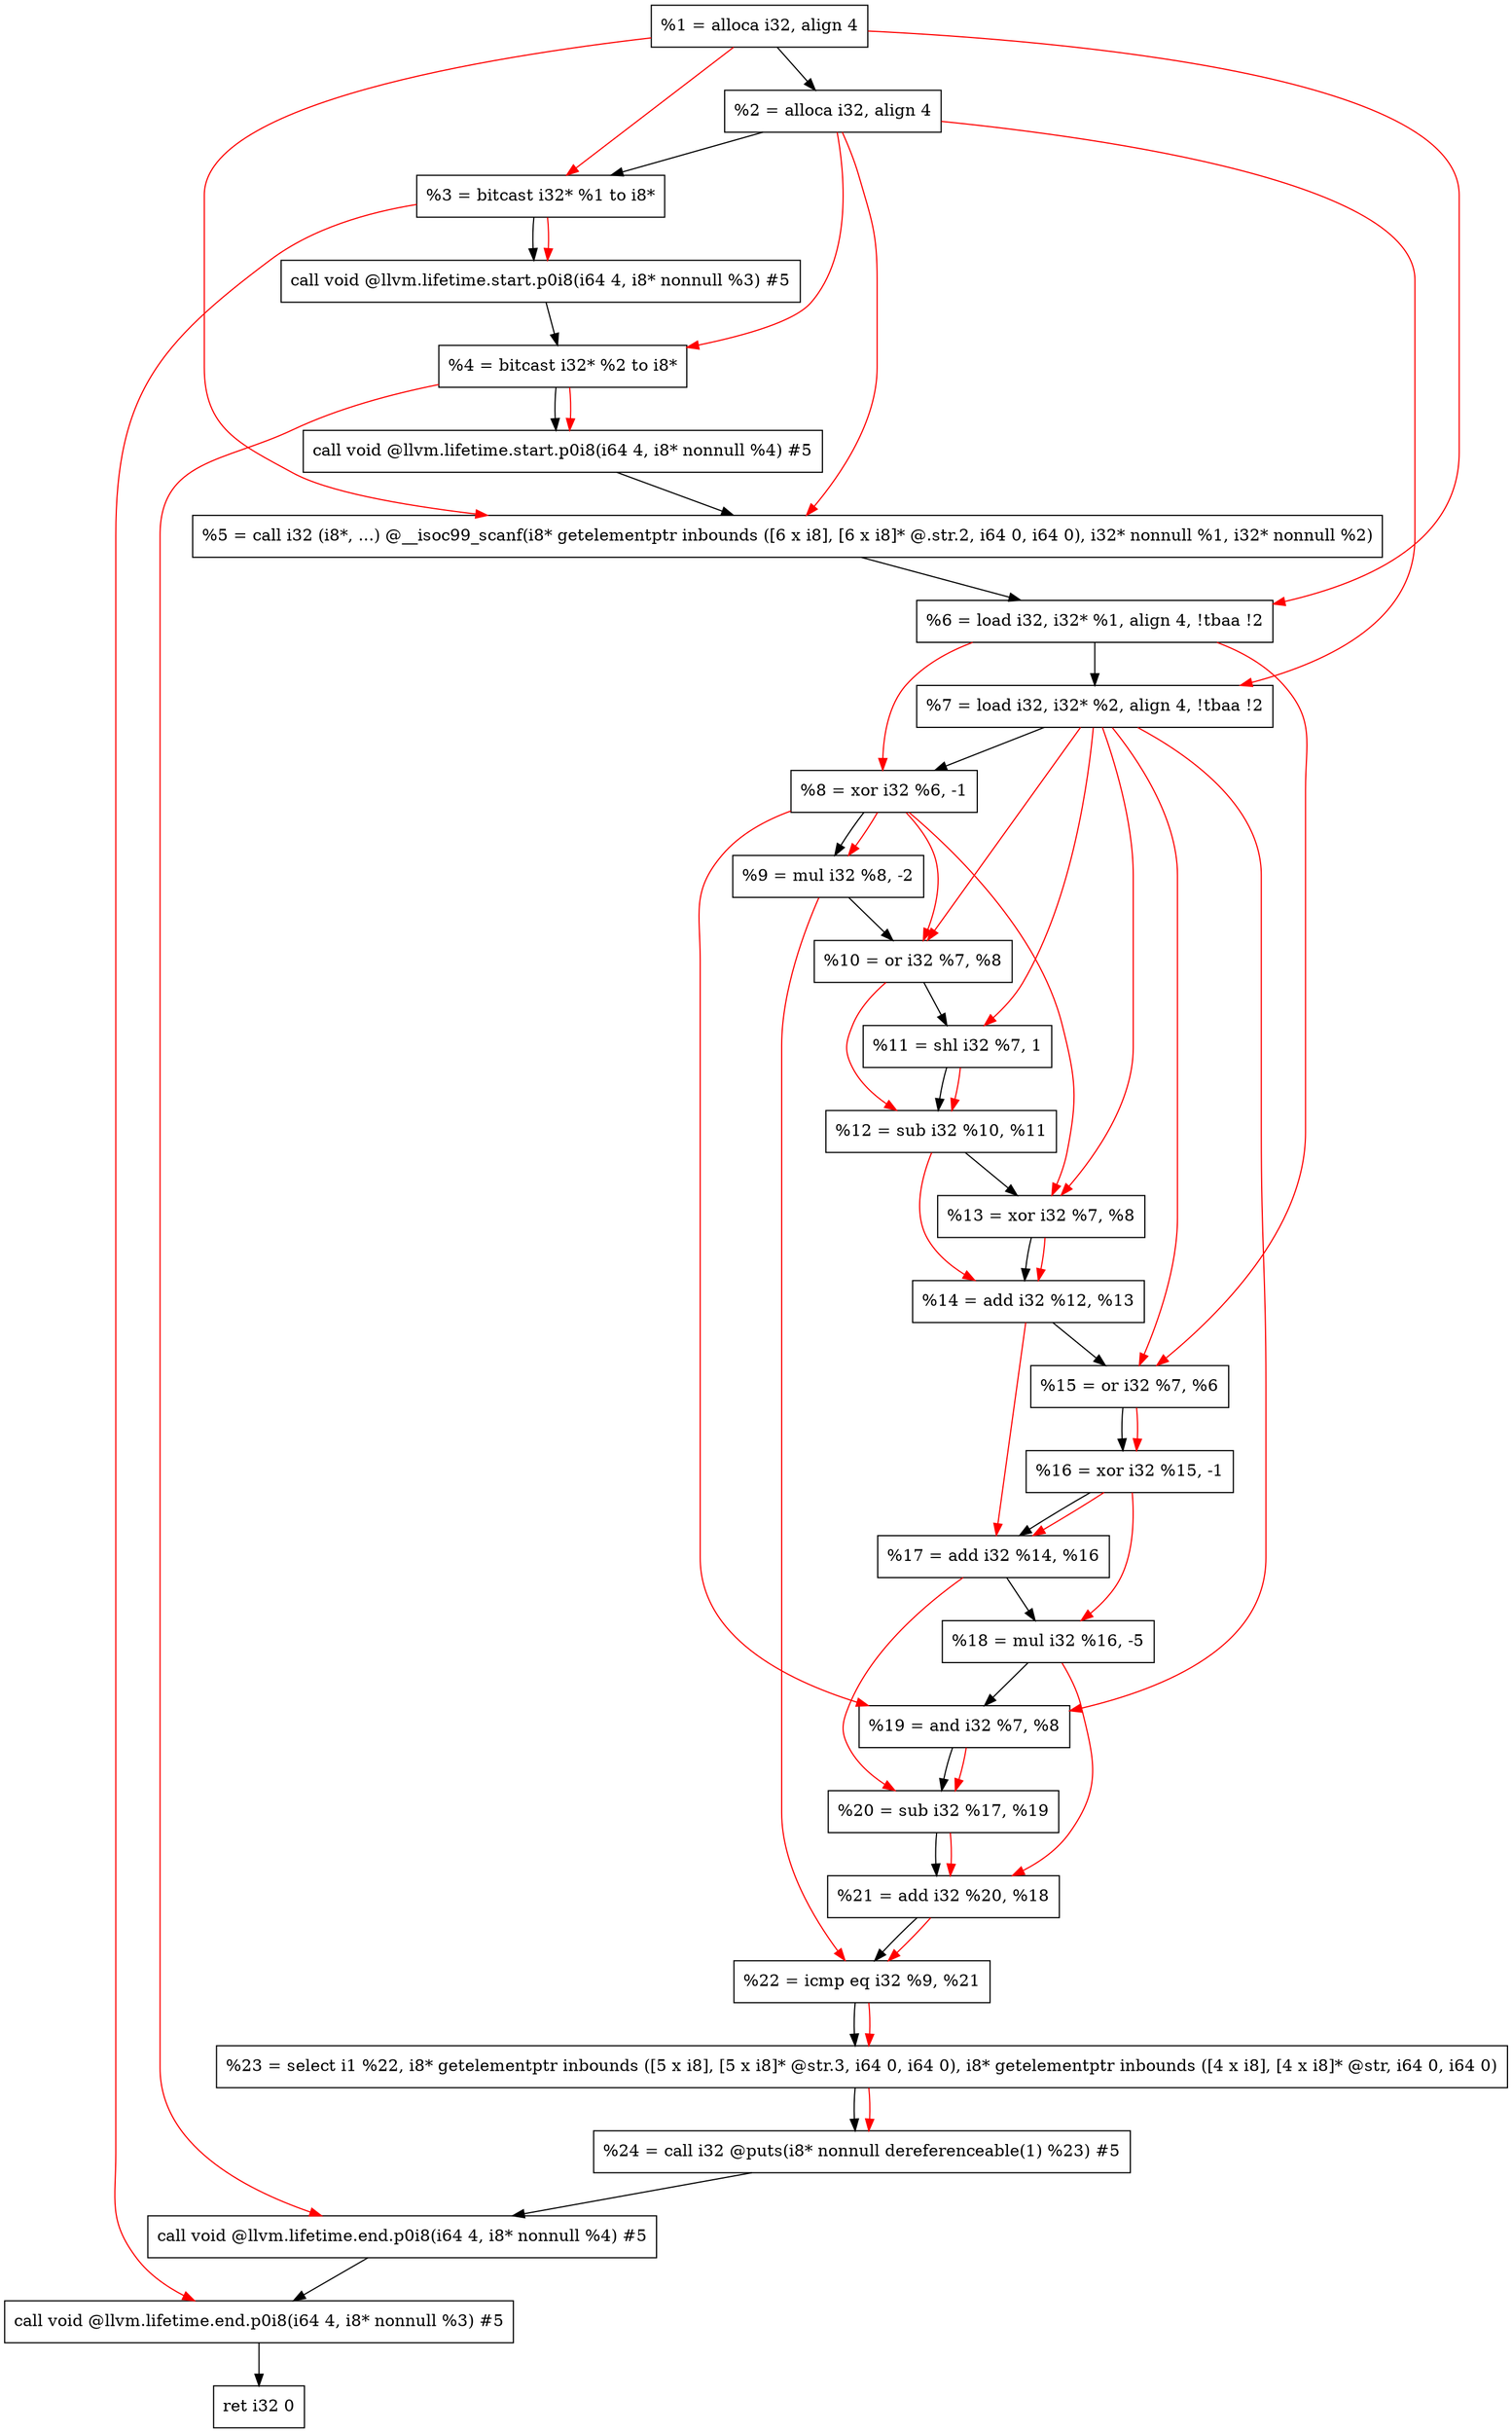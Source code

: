 digraph "DFG for'main' function" {
	Node0xb79758[shape=record, label="  %1 = alloca i32, align 4"];
	Node0xb797d8[shape=record, label="  %2 = alloca i32, align 4"];
	Node0xb79868[shape=record, label="  %3 = bitcast i32* %1 to i8*"];
	Node0xb79cc8[shape=record, label="  call void @llvm.lifetime.start.p0i8(i64 4, i8* nonnull %3) #5"];
	Node0xb79da8[shape=record, label="  %4 = bitcast i32* %2 to i8*"];
	Node0xb79ec8[shape=record, label="  call void @llvm.lifetime.start.p0i8(i64 4, i8* nonnull %4) #5"];
	Node0xb7a100[shape=record, label="  %5 = call i32 (i8*, ...) @__isoc99_scanf(i8* getelementptr inbounds ([6 x i8], [6 x i8]* @.str.2, i64 0, i64 0), i32* nonnull %1, i32* nonnull %2)"];
	Node0xb7a1b8[shape=record, label="  %6 = load i32, i32* %1, align 4, !tbaa !2"];
	Node0xb7b128[shape=record, label="  %7 = load i32, i32* %2, align 4, !tbaa !2"];
	Node0xb7b7b0[shape=record, label="  %8 = xor i32 %6, -1"];
	Node0xb7b820[shape=record, label="  %9 = mul i32 %8, -2"];
	Node0xb7b890[shape=record, label="  %10 = or i32 %7, %8"];
	Node0xb7b900[shape=record, label="  %11 = shl i32 %7, 1"];
	Node0xb7b970[shape=record, label="  %12 = sub i32 %10, %11"];
	Node0xb7b9e0[shape=record, label="  %13 = xor i32 %7, %8"];
	Node0xb7ba50[shape=record, label="  %14 = add i32 %12, %13"];
	Node0xb7bac0[shape=record, label="  %15 = or i32 %7, %6"];
	Node0xb7bb30[shape=record, label="  %16 = xor i32 %15, -1"];
	Node0xb7bba0[shape=record, label="  %17 = add i32 %14, %16"];
	Node0xb7bc10[shape=record, label="  %18 = mul i32 %16, -5"];
	Node0xb7bc80[shape=record, label="  %19 = and i32 %7, %8"];
	Node0xb7bcf0[shape=record, label="  %20 = sub i32 %17, %19"];
	Node0xb7bd60[shape=record, label="  %21 = add i32 %20, %18"];
	Node0xb7bdd0[shape=record, label="  %22 = icmp eq i32 %9, %21"];
	Node0xb1a9d8[shape=record, label="  %23 = select i1 %22, i8* getelementptr inbounds ([5 x i8], [5 x i8]* @str.3, i64 0, i64 0), i8* getelementptr inbounds ([4 x i8], [4 x i8]* @str, i64 0, i64 0)"];
	Node0xb7be60[shape=record, label="  %24 = call i32 @puts(i8* nonnull dereferenceable(1) %23) #5"];
	Node0xb7c0b8[shape=record, label="  call void @llvm.lifetime.end.p0i8(i64 4, i8* nonnull %4) #5"];
	Node0xb7c218[shape=record, label="  call void @llvm.lifetime.end.p0i8(i64 4, i8* nonnull %3) #5"];
	Node0xb7c2d8[shape=record, label="  ret i32 0"];
	Node0xb79758 -> Node0xb797d8;
	Node0xb797d8 -> Node0xb79868;
	Node0xb79868 -> Node0xb79cc8;
	Node0xb79cc8 -> Node0xb79da8;
	Node0xb79da8 -> Node0xb79ec8;
	Node0xb79ec8 -> Node0xb7a100;
	Node0xb7a100 -> Node0xb7a1b8;
	Node0xb7a1b8 -> Node0xb7b128;
	Node0xb7b128 -> Node0xb7b7b0;
	Node0xb7b7b0 -> Node0xb7b820;
	Node0xb7b820 -> Node0xb7b890;
	Node0xb7b890 -> Node0xb7b900;
	Node0xb7b900 -> Node0xb7b970;
	Node0xb7b970 -> Node0xb7b9e0;
	Node0xb7b9e0 -> Node0xb7ba50;
	Node0xb7ba50 -> Node0xb7bac0;
	Node0xb7bac0 -> Node0xb7bb30;
	Node0xb7bb30 -> Node0xb7bba0;
	Node0xb7bba0 -> Node0xb7bc10;
	Node0xb7bc10 -> Node0xb7bc80;
	Node0xb7bc80 -> Node0xb7bcf0;
	Node0xb7bcf0 -> Node0xb7bd60;
	Node0xb7bd60 -> Node0xb7bdd0;
	Node0xb7bdd0 -> Node0xb1a9d8;
	Node0xb1a9d8 -> Node0xb7be60;
	Node0xb7be60 -> Node0xb7c0b8;
	Node0xb7c0b8 -> Node0xb7c218;
	Node0xb7c218 -> Node0xb7c2d8;
edge [color=red]
	Node0xb79758 -> Node0xb79868;
	Node0xb79868 -> Node0xb79cc8;
	Node0xb797d8 -> Node0xb79da8;
	Node0xb79da8 -> Node0xb79ec8;
	Node0xb79758 -> Node0xb7a100;
	Node0xb797d8 -> Node0xb7a100;
	Node0xb79758 -> Node0xb7a1b8;
	Node0xb797d8 -> Node0xb7b128;
	Node0xb7a1b8 -> Node0xb7b7b0;
	Node0xb7b7b0 -> Node0xb7b820;
	Node0xb7b128 -> Node0xb7b890;
	Node0xb7b7b0 -> Node0xb7b890;
	Node0xb7b128 -> Node0xb7b900;
	Node0xb7b890 -> Node0xb7b970;
	Node0xb7b900 -> Node0xb7b970;
	Node0xb7b128 -> Node0xb7b9e0;
	Node0xb7b7b0 -> Node0xb7b9e0;
	Node0xb7b970 -> Node0xb7ba50;
	Node0xb7b9e0 -> Node0xb7ba50;
	Node0xb7b128 -> Node0xb7bac0;
	Node0xb7a1b8 -> Node0xb7bac0;
	Node0xb7bac0 -> Node0xb7bb30;
	Node0xb7ba50 -> Node0xb7bba0;
	Node0xb7bb30 -> Node0xb7bba0;
	Node0xb7bb30 -> Node0xb7bc10;
	Node0xb7b128 -> Node0xb7bc80;
	Node0xb7b7b0 -> Node0xb7bc80;
	Node0xb7bba0 -> Node0xb7bcf0;
	Node0xb7bc80 -> Node0xb7bcf0;
	Node0xb7bcf0 -> Node0xb7bd60;
	Node0xb7bc10 -> Node0xb7bd60;
	Node0xb7b820 -> Node0xb7bdd0;
	Node0xb7bd60 -> Node0xb7bdd0;
	Node0xb7bdd0 -> Node0xb1a9d8;
	Node0xb1a9d8 -> Node0xb7be60;
	Node0xb79da8 -> Node0xb7c0b8;
	Node0xb79868 -> Node0xb7c218;
}

